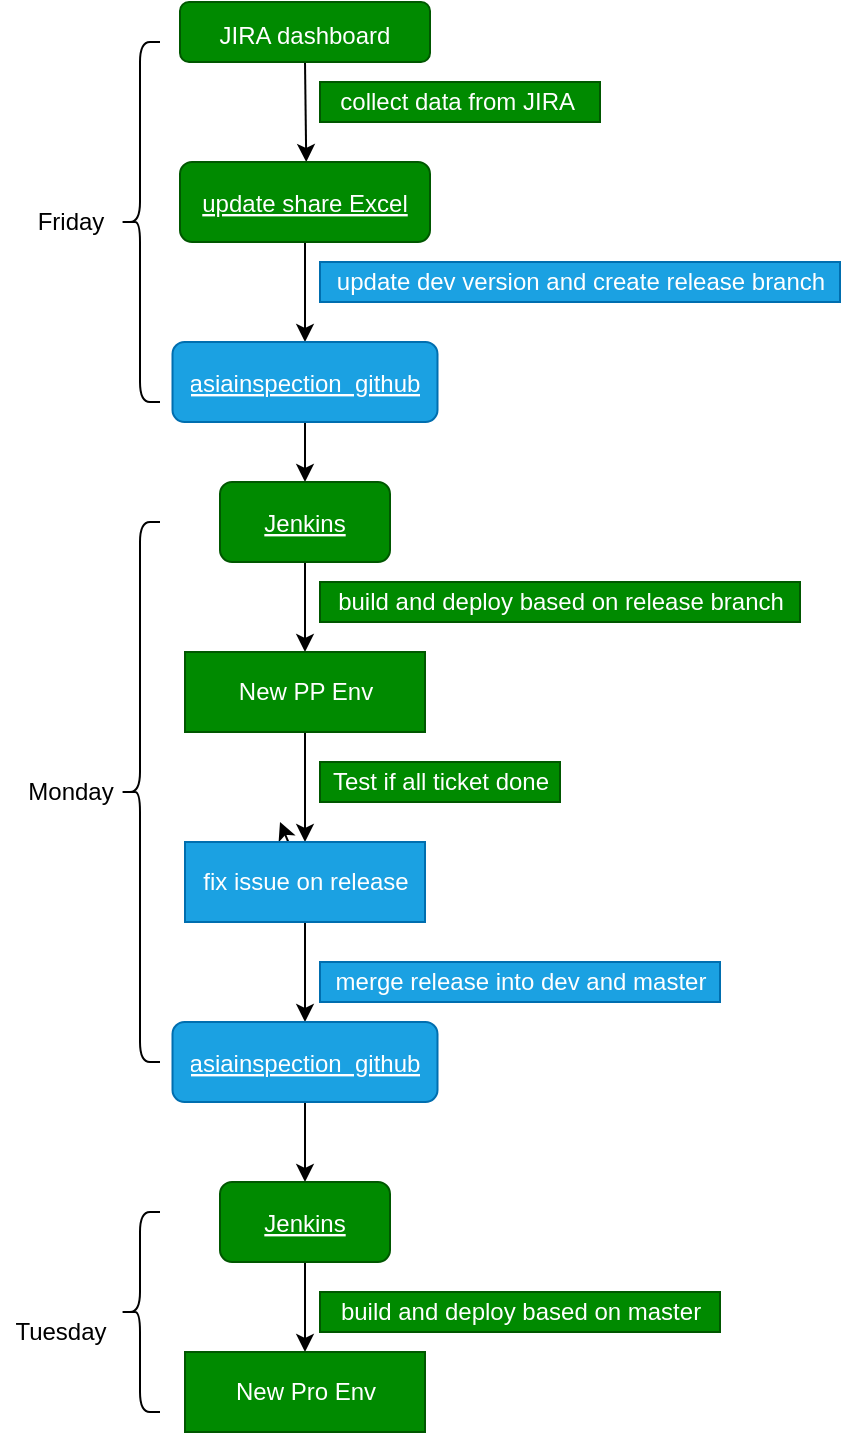 <mxfile>
    <diagram id="C5RBs43oDa-KdzZeNtuy" name="Page-1">
        <mxGraphModel dx="1135" dy="790" grid="1" gridSize="10" guides="1" tooltips="1" connect="1" arrows="1" fold="1" page="1" pageScale="1" pageWidth="827" pageHeight="1169" math="0" shadow="0">
            <root>
                <mxCell id="WIyWlLk6GJQsqaUBKTNV-0"/>
                <mxCell id="WIyWlLk6GJQsqaUBKTNV-1" parent="WIyWlLk6GJQsqaUBKTNV-0"/>
                <mxCell id="8" style="edgeStyle=none;html=1;exitX=0.5;exitY=1;exitDx=0;exitDy=0;fillColor=none;entryX=0.505;entryY=0;entryDx=0;entryDy=0;entryPerimeter=0;" edge="1" parent="WIyWlLk6GJQsqaUBKTNV-1" source="6" target="11">
                    <mxGeometry relative="1" as="geometry">
                        <mxPoint x="223" y="110" as="targetPoint"/>
                    </mxGeometry>
                </mxCell>
                <mxCell id="1" value="" style="shape=curlyBracket;whiteSpace=wrap;html=1;rounded=1;" vertex="1" parent="WIyWlLk6GJQsqaUBKTNV-1">
                    <mxGeometry x="130" y="40" width="20" height="180" as="geometry"/>
                </mxCell>
                <UserObject label="JIRA dashboard" link="https://asiainspection.atlassian.net/jira/dashboards/12348" id="6">
                    <mxCell style="fontColor=#ffffff;fontStyle=4;rounded=1;overflow=hidden;spacing=10;fillColor=#008a00;strokeColor=#005700;" vertex="1" parent="WIyWlLk6GJQsqaUBKTNV-1">
                        <mxGeometry x="160" y="20" width="125" height="30" as="geometry"/>
                    </mxCell>
                </UserObject>
                <mxCell id="9" value="collect data from JIRA&amp;nbsp;" style="text;html=1;resizable=0;autosize=1;align=center;verticalAlign=middle;points=[];rounded=0;fillColor=#008a00;strokeColor=#005700;fontColor=#ffffff;" vertex="1" parent="WIyWlLk6GJQsqaUBKTNV-1">
                    <mxGeometry x="230" y="60" width="140" height="20" as="geometry"/>
                </mxCell>
                <mxCell id="12" style="edgeStyle=none;html=1;exitX=0.5;exitY=1;exitDx=0;exitDy=0;" edge="1" parent="WIyWlLk6GJQsqaUBKTNV-1" source="11" target="13">
                    <mxGeometry relative="1" as="geometry">
                        <mxPoint x="223" y="190" as="targetPoint"/>
                    </mxGeometry>
                </mxCell>
                <UserObject label="update share Excel" link="https://ainsp.sharepoint.com/:x:/r/sites/ITTeam/_layouts/15/doc2.aspx?sourcedoc=%7B51D5F657-60B8-40FD-BA66-24D1B1038D02%7D&amp;file=Release-Management.xlsx&amp;action=default&amp;mobileredirect=true&amp;cid=d3230fc7-dc86-4ffa-9802-c50024e59588&amp;isSPOFile=1" id="11">
                    <mxCell style="fontStyle=4;rounded=1;overflow=hidden;spacing=10;fillColor=#008a00;strokeColor=#005700;arcSize=15;fontColor=#ffffff;" vertex="1" parent="WIyWlLk6GJQsqaUBKTNV-1">
                        <mxGeometry x="160" y="100" width="125" height="40" as="geometry"/>
                    </mxCell>
                </UserObject>
                <mxCell id="41" style="edgeStyle=none;html=1;exitX=0.5;exitY=1;exitDx=0;exitDy=0;entryX=0.5;entryY=0;entryDx=0;entryDy=0;" edge="1" parent="WIyWlLk6GJQsqaUBKTNV-1" source="13" target="19">
                    <mxGeometry relative="1" as="geometry"/>
                </mxCell>
                <UserObject label="asiainspection  github" linkTarget="_blank" link="https://github.com/asiainspection" id="13">
                    <mxCell style="fontColor=#ffffff;fontStyle=4;rounded=1;overflow=hidden;spacing=10;fillColor=#1ba1e2;strokeColor=#006EAF;" vertex="1" parent="WIyWlLk6GJQsqaUBKTNV-1">
                        <mxGeometry x="156.25" y="190" width="132.5" height="40" as="geometry"/>
                    </mxCell>
                </UserObject>
                <mxCell id="14" value="update dev version and create release branch" style="text;html=1;resizable=0;autosize=1;align=center;verticalAlign=middle;points=[];fillColor=#1ba1e2;strokeColor=#006EAF;rounded=0;fontColor=#ffffff;" vertex="1" parent="WIyWlLk6GJQsqaUBKTNV-1">
                    <mxGeometry x="230" y="150" width="260" height="20" as="geometry"/>
                </mxCell>
                <mxCell id="16" value="" style="shape=curlyBracket;whiteSpace=wrap;html=1;rounded=1;" vertex="1" parent="WIyWlLk6GJQsqaUBKTNV-1">
                    <mxGeometry x="130" y="280" width="20" height="270" as="geometry"/>
                </mxCell>
                <mxCell id="17" value="Monday" style="text;html=1;align=center;verticalAlign=middle;resizable=0;points=[];autosize=1;strokeColor=none;" vertex="1" parent="WIyWlLk6GJQsqaUBKTNV-1">
                    <mxGeometry x="75" y="405" width="60" height="20" as="geometry"/>
                </mxCell>
                <mxCell id="18" value="Friday&lt;br&gt;" style="text;html=1;align=center;verticalAlign=middle;resizable=0;points=[];autosize=1;strokeColor=none;" vertex="1" parent="WIyWlLk6GJQsqaUBKTNV-1">
                    <mxGeometry x="80" y="120" width="50" height="20" as="geometry"/>
                </mxCell>
                <mxCell id="21" style="edgeStyle=none;html=1;exitX=0.5;exitY=1;exitDx=0;exitDy=0;entryX=0.5;entryY=0;entryDx=0;entryDy=0;" edge="1" parent="WIyWlLk6GJQsqaUBKTNV-1" source="19" target="20">
                    <mxGeometry relative="1" as="geometry"/>
                </mxCell>
                <UserObject label="Jenkins" linkTarget="_blank" link="https://devops.qima.com/" id="19">
                    <mxCell style="fontColor=#ffffff;fontStyle=4;rounded=1;overflow=hidden;spacing=10;fillColor=#008a00;strokeColor=#005700;" vertex="1" parent="WIyWlLk6GJQsqaUBKTNV-1">
                        <mxGeometry x="180" y="260" width="85" height="40" as="geometry"/>
                    </mxCell>
                </UserObject>
                <mxCell id="25" style="edgeStyle=none;html=1;exitX=0.5;exitY=1;exitDx=0;exitDy=0;entryX=0.5;entryY=0;entryDx=0;entryDy=0;" edge="1" parent="WIyWlLk6GJQsqaUBKTNV-1" source="20" target="24">
                    <mxGeometry relative="1" as="geometry">
                        <mxPoint x="227" y="410" as="targetPoint"/>
                    </mxGeometry>
                </mxCell>
                <mxCell id="20" value="New PP Env" style="whiteSpace=wrap;html=1;fillColor=#008a00;strokeColor=#005700;fontColor=#ffffff;" vertex="1" parent="WIyWlLk6GJQsqaUBKTNV-1">
                    <mxGeometry x="162.5" y="345" width="120" height="40" as="geometry"/>
                </mxCell>
                <mxCell id="22" value="build and deploy based on release branch" style="text;html=1;align=center;verticalAlign=middle;resizable=0;points=[];autosize=1;strokeColor=#005700;fillColor=#008a00;fontColor=#ffffff;" vertex="1" parent="WIyWlLk6GJQsqaUBKTNV-1">
                    <mxGeometry x="230" y="310" width="240" height="20" as="geometry"/>
                </mxCell>
                <mxCell id="27" style="edgeStyle=none;html=1;" edge="1" parent="WIyWlLk6GJQsqaUBKTNV-1" source="24">
                    <mxGeometry relative="1" as="geometry">
                        <mxPoint x="210" y="430" as="targetPoint"/>
                    </mxGeometry>
                </mxCell>
                <mxCell id="32" style="edgeStyle=none;html=1;exitX=0.5;exitY=1;exitDx=0;exitDy=0;" edge="1" parent="WIyWlLk6GJQsqaUBKTNV-1" source="24" target="31">
                    <mxGeometry relative="1" as="geometry"/>
                </mxCell>
                <mxCell id="24" value="fix issue on release" style="whiteSpace=wrap;html=1;fillColor=#1ba1e2;strokeColor=#006EAF;fontColor=#ffffff;" vertex="1" parent="WIyWlLk6GJQsqaUBKTNV-1">
                    <mxGeometry x="162.5" y="440" width="120" height="40" as="geometry"/>
                </mxCell>
                <mxCell id="26" value="Test if all ticket done" style="text;html=1;align=center;verticalAlign=middle;resizable=0;points=[];autosize=1;strokeColor=#005700;fillColor=#008a00;fontColor=#ffffff;" vertex="1" parent="WIyWlLk6GJQsqaUBKTNV-1">
                    <mxGeometry x="230" y="400" width="120" height="20" as="geometry"/>
                </mxCell>
                <mxCell id="30" value="merge release into dev and master" style="text;html=1;align=center;verticalAlign=middle;resizable=0;points=[];autosize=1;strokeColor=#006EAF;fillColor=#1ba1e2;fontColor=#ffffff;" vertex="1" parent="WIyWlLk6GJQsqaUBKTNV-1">
                    <mxGeometry x="230" y="500" width="200" height="20" as="geometry"/>
                </mxCell>
                <mxCell id="42" style="edgeStyle=none;html=1;exitX=0.5;exitY=1;exitDx=0;exitDy=0;entryX=0.5;entryY=0;entryDx=0;entryDy=0;" edge="1" parent="WIyWlLk6GJQsqaUBKTNV-1" source="31" target="37">
                    <mxGeometry relative="1" as="geometry"/>
                </mxCell>
                <UserObject label="asiainspection  github" linkTarget="_blank" link="https://github.com/asiainspection" id="31">
                    <mxCell style="fontColor=#ffffff;fontStyle=4;rounded=1;overflow=hidden;spacing=10;fillColor=#1ba1e2;strokeColor=#006EAF;" vertex="1" parent="WIyWlLk6GJQsqaUBKTNV-1">
                        <mxGeometry x="156.25" y="530" width="132.5" height="40" as="geometry"/>
                    </mxCell>
                </UserObject>
                <mxCell id="33" value="" style="shape=curlyBracket;whiteSpace=wrap;html=1;rounded=1;" vertex="1" parent="WIyWlLk6GJQsqaUBKTNV-1">
                    <mxGeometry x="130" y="625" width="20" height="100" as="geometry"/>
                </mxCell>
                <mxCell id="34" value="Tuesday" style="text;html=1;align=center;verticalAlign=middle;resizable=0;points=[];autosize=1;strokeColor=none;" vertex="1" parent="WIyWlLk6GJQsqaUBKTNV-1">
                    <mxGeometry x="70" y="675" width="60" height="20" as="geometry"/>
                </mxCell>
                <mxCell id="39" style="edgeStyle=none;html=1;exitX=0.5;exitY=1;exitDx=0;exitDy=0;" edge="1" parent="WIyWlLk6GJQsqaUBKTNV-1" source="37" target="38">
                    <mxGeometry relative="1" as="geometry"/>
                </mxCell>
                <UserObject label="Jenkins" linkTarget="_blank" link="https://devops.qima.com/" id="37">
                    <mxCell style="fontColor=#ffffff;fontStyle=4;rounded=1;overflow=hidden;spacing=10;fillColor=#008a00;strokeColor=#005700;" vertex="1" parent="WIyWlLk6GJQsqaUBKTNV-1">
                        <mxGeometry x="180" y="610" width="85" height="40" as="geometry"/>
                    </mxCell>
                </UserObject>
                <mxCell id="38" value="New Pro Env" style="whiteSpace=wrap;html=1;fillColor=#008a00;strokeColor=#005700;fontColor=#ffffff;" vertex="1" parent="WIyWlLk6GJQsqaUBKTNV-1">
                    <mxGeometry x="162.5" y="695" width="120" height="40" as="geometry"/>
                </mxCell>
                <mxCell id="40" value="build and deploy based on master" style="text;html=1;align=center;verticalAlign=middle;resizable=0;points=[];autosize=1;strokeColor=#005700;fillColor=#008a00;fontColor=#ffffff;" vertex="1" parent="WIyWlLk6GJQsqaUBKTNV-1">
                    <mxGeometry x="230" y="665" width="200" height="20" as="geometry"/>
                </mxCell>
            </root>
        </mxGraphModel>
    </diagram>
</mxfile>